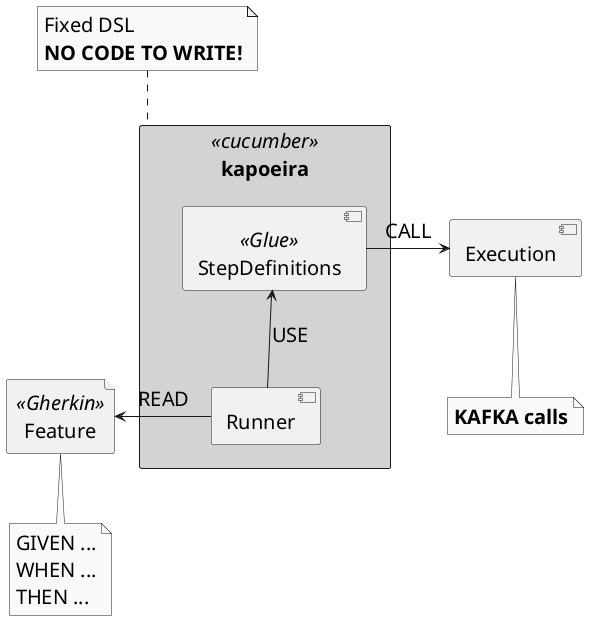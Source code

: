 @startuml

skinparam defaultFontSize 20
skinparam monochrome true

file Feature <<Gherkin>>
note bottom of Feature
    GIVEN ...
    WHEN ...
    THEN ...
end note

rectangle kapoeira <<cucumber>> #lightgrey  {
    component StepDefinitions <<Glue>>
    component Runner

    Runner -up-> StepDefinitions : USE
}
note top of kapoeira
    Fixed DSL
    **NO CODE TO WRITE!**
end note


component Execution
note bottom of Execution
    **KAFKA calls**
end note

Feature <- Runner : READ
StepDefinitions -> Execution : CALL

@enduml